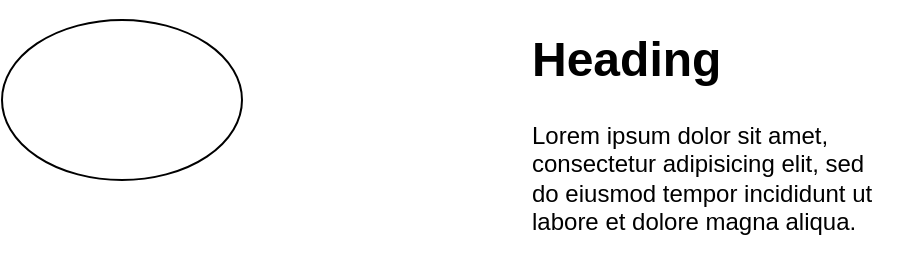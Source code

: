 <mxfile version="14.2.9" type="github"><diagram id="7ldHrXxISPn3aAVhQYxZ" name="第 1 页"><mxGraphModel dx="868" dy="482" grid="1" gridSize="10" guides="1" tooltips="1" connect="1" arrows="1" fold="1" page="1" pageScale="1" pageWidth="827" pageHeight="1169" math="0" shadow="0"><root><mxCell id="0"/><mxCell id="1" parent="0"/><mxCell id="hMBivt-QfdpVlZLsb80p-1" value="" style="ellipse;whiteSpace=wrap;html=1;" vertex="1" parent="1"><mxGeometry x="160" y="200" width="120" height="80" as="geometry"/></mxCell><mxCell id="hMBivt-QfdpVlZLsb80p-2" value="&lt;h1&gt;Heading&lt;/h1&gt;&lt;p&gt;Lorem ipsum dolor sit amet, consectetur adipisicing elit, sed do eiusmod tempor incididunt ut labore et dolore magna aliqua.&lt;/p&gt;" style="text;html=1;strokeColor=none;fillColor=none;spacing=5;spacingTop=-20;whiteSpace=wrap;overflow=hidden;rounded=0;" vertex="1" parent="1"><mxGeometry x="420" y="200" width="190" height="120" as="geometry"/></mxCell></root></mxGraphModel></diagram></mxfile>